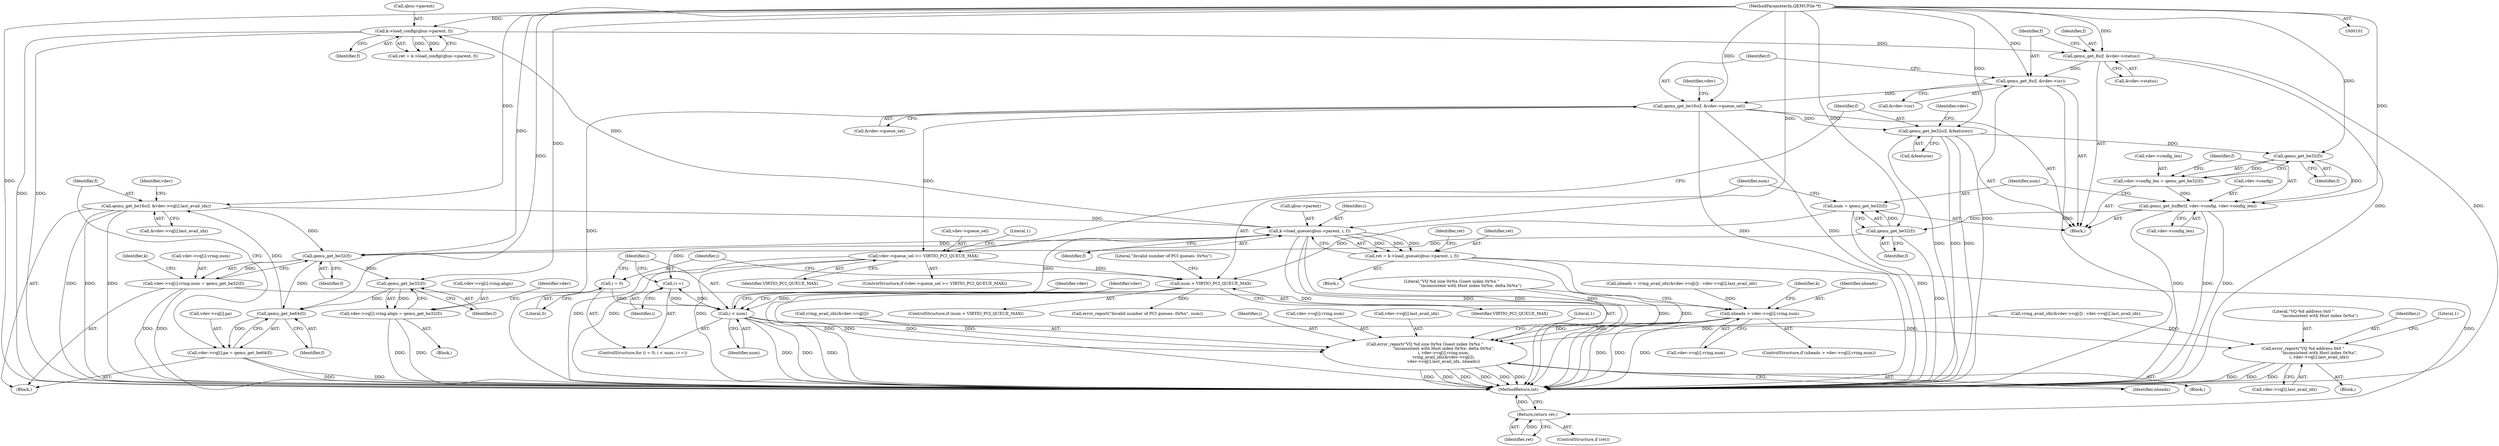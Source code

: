 digraph "0_qemu_4b53c2c72cb5541cf394033b528a6fe2a86c0ac1@array" {
"1000257" [label="(Call,qemu_get_be16s(f, &vdev->vq[i].last_avail_idx))"];
"1000255" [label="(Call,qemu_get_be64(f))"];
"1000245" [label="(Call,qemu_get_be32(f))"];
"1000228" [label="(Call,qemu_get_be32(f))"];
"1000392" [label="(Call,k->load_queue(qbus->parent, i, f))"];
"1000128" [label="(Call,k->load_config(qbus->parent, f))"];
"1000103" [label="(MethodParameterIn,QEMUFile *f)"];
"1000212" [label="(Call,i < num)"];
"1000209" [label="(Call,i = 0)"];
"1000215" [label="(Call,i++)"];
"1000198" [label="(Call,num > VIRTIO_PCI_QUEUE_MAX)"];
"1000193" [label="(Call,num = qemu_get_be32(f))"];
"1000195" [label="(Call,qemu_get_be32(f))"];
"1000185" [label="(Call,qemu_get_buffer(f, vdev->config, vdev->config_len))"];
"1000183" [label="(Call,qemu_get_be32(f))"];
"1000165" [label="(Call,qemu_get_be32s(f, &features))"];
"1000149" [label="(Call,qemu_get_be16s(f, &vdev->queue_sel))"];
"1000143" [label="(Call,qemu_get_8s(f, &vdev->isr))"];
"1000137" [label="(Call,qemu_get_8s(f, &vdev->status))"];
"1000179" [label="(Call,vdev->config_len = qemu_get_be32(f))"];
"1000156" [label="(Call,vdev->queue_sel >= VIRTIO_PCI_QUEUE_MAX)"];
"1000257" [label="(Call,qemu_get_be16s(f, &vdev->vq[i].last_avail_idx))"];
"1000218" [label="(Call,vdev->vq[i].vring.num = qemu_get_be32(f))"];
"1000320" [label="(Call,nheads > vdev->vq[i].vring.num)"];
"1000332" [label="(Call,error_report(\"VQ %d size 0x%x Guest index 0x%x \"\n                             \"inconsistent with Host index 0x%x: delta 0x%x\",\n                             i, vdev->vq[i].vring.num,\n                             vring_avail_idx(&vdev->vq[i]),\n                             vdev->vq[i].last_avail_idx, nheads))"];
"1000235" [label="(Call,vdev->vq[i].vring.align = qemu_get_be32(f))"];
"1000247" [label="(Call,vdev->vq[i].pa = qemu_get_be64(f))"];
"1000372" [label="(Call,error_report(\"VQ %d address 0x0 \"\n                         \"inconsistent with Host index 0x%x\",\n                         i, vdev->vq[i].last_avail_idx))"];
"1000390" [label="(Call,ret = k->load_queue(qbus->parent, i, f))"];
"1000400" [label="(Return,return ret;)"];
"1000375" [label="(Call,vdev->vq[i].last_avail_idx)"];
"1000396" [label="(Identifier,i)"];
"1000259" [label="(Call,&vdev->vq[i].last_avail_idx)"];
"1000209" [label="(Call,i = 0)"];
"1000216" [label="(Identifier,i)"];
"1000155" [label="(ControlStructure,if (vdev->queue_sel >= VIRTIO_PCI_QUEUE_MAX))"];
"1000235" [label="(Call,vdev->vq[i].vring.align = qemu_get_be32(f))"];
"1000371" [label="(Block,)"];
"1000234" [label="(Block,)"];
"1000138" [label="(Identifier,f)"];
"1000403" [label="(Identifier,vdev)"];
"1000401" [label="(Identifier,ret)"];
"1000331" [label="(Block,)"];
"1000358" [label="(Identifier,nheads)"];
"1000213" [label="(Identifier,i)"];
"1000196" [label="(Identifier,f)"];
"1000211" [label="(Literal,0)"];
"1000199" [label="(Identifier,num)"];
"1000393" [label="(Call,qbus->parent)"];
"1000321" [label="(Identifier,nheads)"];
"1000197" [label="(ControlStructure,if (num > VIRTIO_PCI_QUEUE_MAX))"];
"1000232" [label="(Identifier,k)"];
"1000389" [label="(Block,)"];
"1000104" [label="(Block,)"];
"1000143" [label="(Call,qemu_get_8s(f, &vdev->isr))"];
"1000193" [label="(Call,num = qemu_get_be32(f))"];
"1000322" [label="(Call,vdev->vq[i].vring.num)"];
"1000333" [label="(Literal,\"VQ %d size 0x%x Guest index 0x%x \"\n                             \"inconsistent with Host index 0x%x: delta 0x%x\")"];
"1000158" [label="(Identifier,vdev)"];
"1000236" [label="(Call,vdev->vq[i].vring.align)"];
"1000218" [label="(Call,vdev->vq[i].vring.num = qemu_get_be32(f))"];
"1000255" [label="(Call,qemu_get_be64(f))"];
"1000151" [label="(Call,&vdev->queue_sel)"];
"1000344" [label="(Call,vring_avail_idx(&vdev->vq[i]))"];
"1000247" [label="(Call,vdev->vq[i].pa = qemu_get_be64(f))"];
"1000208" [label="(ControlStructure,for (i = 0; i < num; i++))"];
"1000179" [label="(Call,vdev->config_len = qemu_get_be32(f))"];
"1000190" [label="(Call,vdev->config_len)"];
"1000160" [label="(Identifier,VIRTIO_PCI_QUEUE_MAX)"];
"1000398" [label="(ControlStructure,if (ret))"];
"1000334" [label="(Identifier,i)"];
"1000397" [label="(Identifier,f)"];
"1000198" [label="(Call,num > VIRTIO_PCI_QUEUE_MAX)"];
"1000167" [label="(Call,&features)"];
"1000203" [label="(Literal,\"Invalid number of PCI queues: 0x%x\")"];
"1000373" [label="(Literal,\"VQ %d address 0x0 \"\n                         \"inconsistent with Host index 0x%x\")"];
"1000407" [label="(MethodReturn,int)"];
"1000180" [label="(Call,vdev->config_len)"];
"1000304" [label="(Call,vring_avail_idx(&vdev->vq[i]) - vdev->vq[i].last_avail_idx)"];
"1000212" [label="(Call,i < num)"];
"1000184" [label="(Identifier,f)"];
"1000335" [label="(Call,vdev->vq[i].vring.num)"];
"1000399" [label="(Identifier,ret)"];
"1000187" [label="(Call,vdev->config)"];
"1000257" [label="(Call,qemu_get_be16s(f, &vdev->vq[i].last_avail_idx))"];
"1000215" [label="(Call,i++)"];
"1000229" [label="(Identifier,f)"];
"1000251" [label="(Identifier,vdev)"];
"1000332" [label="(Call,error_report(\"VQ %d size 0x%x Guest index 0x%x \"\n                             \"inconsistent with Host index 0x%x: delta 0x%x\",\n                             i, vdev->vq[i].vring.num,\n                             vring_avail_idx(&vdev->vq[i]),\n                             vdev->vq[i].last_avail_idx, nheads))"];
"1000103" [label="(MethodParameterIn,QEMUFile *f)"];
"1000223" [label="(Identifier,vdev)"];
"1000132" [label="(Identifier,f)"];
"1000390" [label="(Call,ret = k->load_queue(qbus->parent, i, f))"];
"1000128" [label="(Call,k->load_config(qbus->parent, f))"];
"1000150" [label="(Identifier,f)"];
"1000214" [label="(Identifier,num)"];
"1000392" [label="(Call,k->load_queue(qbus->parent, i, f))"];
"1000256" [label="(Identifier,f)"];
"1000374" [label="(Identifier,i)"];
"1000195" [label="(Call,qemu_get_be32(f))"];
"1000258" [label="(Identifier,f)"];
"1000351" [label="(Call,vdev->vq[i].last_avail_idx)"];
"1000320" [label="(Call,nheads > vdev->vq[i].vring.num)"];
"1000219" [label="(Call,vdev->vq[i].vring.num)"];
"1000271" [label="(Identifier,vdev)"];
"1000165" [label="(Call,qemu_get_be32s(f, &features))"];
"1000361" [label="(Literal,1)"];
"1000246" [label="(Identifier,f)"];
"1000156" [label="(Call,vdev->queue_sel >= VIRTIO_PCI_QUEUE_MAX)"];
"1000372" [label="(Call,error_report(\"VQ %d address 0x0 \"\n                         \"inconsistent with Host index 0x%x\",\n                         i, vdev->vq[i].last_avail_idx))"];
"1000245" [label="(Call,qemu_get_be32(f))"];
"1000302" [label="(Call,nheads = vring_avail_idx(&vdev->vq[i]) - vdev->vq[i].last_avail_idx)"];
"1000248" [label="(Call,vdev->vq[i].pa)"];
"1000166" [label="(Identifier,f)"];
"1000172" [label="(Identifier,vdev)"];
"1000217" [label="(Block,)"];
"1000202" [label="(Call,error_report(\"Invalid number of PCI queues: 0x%x\", num))"];
"1000185" [label="(Call,qemu_get_buffer(f, vdev->config, vdev->config_len))"];
"1000194" [label="(Identifier,num)"];
"1000400" [label="(Return,return ret;)"];
"1000228" [label="(Call,qemu_get_be32(f))"];
"1000139" [label="(Call,&vdev->status)"];
"1000384" [label="(Literal,1)"];
"1000186" [label="(Identifier,f)"];
"1000144" [label="(Identifier,f)"];
"1000387" [label="(Identifier,k)"];
"1000129" [label="(Call,qbus->parent)"];
"1000137" [label="(Call,qemu_get_8s(f, &vdev->status))"];
"1000319" [label="(ControlStructure,if (nheads > vdev->vq[i].vring.num))"];
"1000210" [label="(Identifier,i)"];
"1000391" [label="(Identifier,ret)"];
"1000157" [label="(Call,vdev->queue_sel)"];
"1000126" [label="(Call,ret = k->load_config(qbus->parent, f))"];
"1000149" [label="(Call,qemu_get_be16s(f, &vdev->queue_sel))"];
"1000164" [label="(Literal,1)"];
"1000200" [label="(Identifier,VIRTIO_PCI_QUEUE_MAX)"];
"1000183" [label="(Call,qemu_get_be32(f))"];
"1000145" [label="(Call,&vdev->isr)"];
"1000257" -> "1000217"  [label="AST: "];
"1000257" -> "1000259"  [label="CFG: "];
"1000258" -> "1000257"  [label="AST: "];
"1000259" -> "1000257"  [label="AST: "];
"1000271" -> "1000257"  [label="CFG: "];
"1000257" -> "1000407"  [label="DDG: "];
"1000257" -> "1000407"  [label="DDG: "];
"1000257" -> "1000407"  [label="DDG: "];
"1000257" -> "1000228"  [label="DDG: "];
"1000255" -> "1000257"  [label="DDG: "];
"1000103" -> "1000257"  [label="DDG: "];
"1000257" -> "1000392"  [label="DDG: "];
"1000255" -> "1000247"  [label="AST: "];
"1000255" -> "1000256"  [label="CFG: "];
"1000256" -> "1000255"  [label="AST: "];
"1000247" -> "1000255"  [label="CFG: "];
"1000255" -> "1000247"  [label="DDG: "];
"1000245" -> "1000255"  [label="DDG: "];
"1000228" -> "1000255"  [label="DDG: "];
"1000103" -> "1000255"  [label="DDG: "];
"1000245" -> "1000235"  [label="AST: "];
"1000245" -> "1000246"  [label="CFG: "];
"1000246" -> "1000245"  [label="AST: "];
"1000235" -> "1000245"  [label="CFG: "];
"1000245" -> "1000235"  [label="DDG: "];
"1000228" -> "1000245"  [label="DDG: "];
"1000103" -> "1000245"  [label="DDG: "];
"1000228" -> "1000218"  [label="AST: "];
"1000228" -> "1000229"  [label="CFG: "];
"1000229" -> "1000228"  [label="AST: "];
"1000218" -> "1000228"  [label="CFG: "];
"1000228" -> "1000218"  [label="DDG: "];
"1000392" -> "1000228"  [label="DDG: "];
"1000195" -> "1000228"  [label="DDG: "];
"1000103" -> "1000228"  [label="DDG: "];
"1000392" -> "1000390"  [label="AST: "];
"1000392" -> "1000397"  [label="CFG: "];
"1000393" -> "1000392"  [label="AST: "];
"1000396" -> "1000392"  [label="AST: "];
"1000397" -> "1000392"  [label="AST: "];
"1000390" -> "1000392"  [label="CFG: "];
"1000392" -> "1000407"  [label="DDG: "];
"1000392" -> "1000407"  [label="DDG: "];
"1000392" -> "1000407"  [label="DDG: "];
"1000392" -> "1000215"  [label="DDG: "];
"1000392" -> "1000390"  [label="DDG: "];
"1000392" -> "1000390"  [label="DDG: "];
"1000392" -> "1000390"  [label="DDG: "];
"1000128" -> "1000392"  [label="DDG: "];
"1000212" -> "1000392"  [label="DDG: "];
"1000103" -> "1000392"  [label="DDG: "];
"1000128" -> "1000126"  [label="AST: "];
"1000128" -> "1000132"  [label="CFG: "];
"1000129" -> "1000128"  [label="AST: "];
"1000132" -> "1000128"  [label="AST: "];
"1000126" -> "1000128"  [label="CFG: "];
"1000128" -> "1000407"  [label="DDG: "];
"1000128" -> "1000407"  [label="DDG: "];
"1000128" -> "1000126"  [label="DDG: "];
"1000128" -> "1000126"  [label="DDG: "];
"1000103" -> "1000128"  [label="DDG: "];
"1000128" -> "1000137"  [label="DDG: "];
"1000103" -> "1000101"  [label="AST: "];
"1000103" -> "1000407"  [label="DDG: "];
"1000103" -> "1000137"  [label="DDG: "];
"1000103" -> "1000143"  [label="DDG: "];
"1000103" -> "1000149"  [label="DDG: "];
"1000103" -> "1000165"  [label="DDG: "];
"1000103" -> "1000183"  [label="DDG: "];
"1000103" -> "1000185"  [label="DDG: "];
"1000103" -> "1000195"  [label="DDG: "];
"1000212" -> "1000208"  [label="AST: "];
"1000212" -> "1000214"  [label="CFG: "];
"1000213" -> "1000212"  [label="AST: "];
"1000214" -> "1000212"  [label="AST: "];
"1000223" -> "1000212"  [label="CFG: "];
"1000403" -> "1000212"  [label="CFG: "];
"1000212" -> "1000407"  [label="DDG: "];
"1000212" -> "1000407"  [label="DDG: "];
"1000212" -> "1000407"  [label="DDG: "];
"1000209" -> "1000212"  [label="DDG: "];
"1000215" -> "1000212"  [label="DDG: "];
"1000198" -> "1000212"  [label="DDG: "];
"1000212" -> "1000215"  [label="DDG: "];
"1000212" -> "1000332"  [label="DDG: "];
"1000212" -> "1000372"  [label="DDG: "];
"1000209" -> "1000208"  [label="AST: "];
"1000209" -> "1000211"  [label="CFG: "];
"1000210" -> "1000209"  [label="AST: "];
"1000211" -> "1000209"  [label="AST: "];
"1000213" -> "1000209"  [label="CFG: "];
"1000215" -> "1000208"  [label="AST: "];
"1000215" -> "1000216"  [label="CFG: "];
"1000216" -> "1000215"  [label="AST: "];
"1000213" -> "1000215"  [label="CFG: "];
"1000198" -> "1000197"  [label="AST: "];
"1000198" -> "1000200"  [label="CFG: "];
"1000199" -> "1000198"  [label="AST: "];
"1000200" -> "1000198"  [label="AST: "];
"1000203" -> "1000198"  [label="CFG: "];
"1000210" -> "1000198"  [label="CFG: "];
"1000198" -> "1000407"  [label="DDG: "];
"1000198" -> "1000407"  [label="DDG: "];
"1000193" -> "1000198"  [label="DDG: "];
"1000156" -> "1000198"  [label="DDG: "];
"1000198" -> "1000202"  [label="DDG: "];
"1000193" -> "1000104"  [label="AST: "];
"1000193" -> "1000195"  [label="CFG: "];
"1000194" -> "1000193"  [label="AST: "];
"1000195" -> "1000193"  [label="AST: "];
"1000199" -> "1000193"  [label="CFG: "];
"1000193" -> "1000407"  [label="DDG: "];
"1000195" -> "1000193"  [label="DDG: "];
"1000195" -> "1000196"  [label="CFG: "];
"1000196" -> "1000195"  [label="AST: "];
"1000195" -> "1000407"  [label="DDG: "];
"1000185" -> "1000195"  [label="DDG: "];
"1000185" -> "1000104"  [label="AST: "];
"1000185" -> "1000190"  [label="CFG: "];
"1000186" -> "1000185"  [label="AST: "];
"1000187" -> "1000185"  [label="AST: "];
"1000190" -> "1000185"  [label="AST: "];
"1000194" -> "1000185"  [label="CFG: "];
"1000185" -> "1000407"  [label="DDG: "];
"1000185" -> "1000407"  [label="DDG: "];
"1000185" -> "1000407"  [label="DDG: "];
"1000183" -> "1000185"  [label="DDG: "];
"1000179" -> "1000185"  [label="DDG: "];
"1000183" -> "1000179"  [label="AST: "];
"1000183" -> "1000184"  [label="CFG: "];
"1000184" -> "1000183"  [label="AST: "];
"1000179" -> "1000183"  [label="CFG: "];
"1000183" -> "1000179"  [label="DDG: "];
"1000165" -> "1000183"  [label="DDG: "];
"1000165" -> "1000104"  [label="AST: "];
"1000165" -> "1000167"  [label="CFG: "];
"1000166" -> "1000165"  [label="AST: "];
"1000167" -> "1000165"  [label="AST: "];
"1000172" -> "1000165"  [label="CFG: "];
"1000165" -> "1000407"  [label="DDG: "];
"1000165" -> "1000407"  [label="DDG: "];
"1000165" -> "1000407"  [label="DDG: "];
"1000149" -> "1000165"  [label="DDG: "];
"1000149" -> "1000104"  [label="AST: "];
"1000149" -> "1000151"  [label="CFG: "];
"1000150" -> "1000149"  [label="AST: "];
"1000151" -> "1000149"  [label="AST: "];
"1000158" -> "1000149"  [label="CFG: "];
"1000149" -> "1000407"  [label="DDG: "];
"1000149" -> "1000407"  [label="DDG: "];
"1000149" -> "1000407"  [label="DDG: "];
"1000143" -> "1000149"  [label="DDG: "];
"1000149" -> "1000156"  [label="DDG: "];
"1000143" -> "1000104"  [label="AST: "];
"1000143" -> "1000145"  [label="CFG: "];
"1000144" -> "1000143"  [label="AST: "];
"1000145" -> "1000143"  [label="AST: "];
"1000150" -> "1000143"  [label="CFG: "];
"1000143" -> "1000407"  [label="DDG: "];
"1000143" -> "1000407"  [label="DDG: "];
"1000137" -> "1000143"  [label="DDG: "];
"1000137" -> "1000104"  [label="AST: "];
"1000137" -> "1000139"  [label="CFG: "];
"1000138" -> "1000137"  [label="AST: "];
"1000139" -> "1000137"  [label="AST: "];
"1000144" -> "1000137"  [label="CFG: "];
"1000137" -> "1000407"  [label="DDG: "];
"1000137" -> "1000407"  [label="DDG: "];
"1000179" -> "1000104"  [label="AST: "];
"1000180" -> "1000179"  [label="AST: "];
"1000186" -> "1000179"  [label="CFG: "];
"1000156" -> "1000155"  [label="AST: "];
"1000156" -> "1000160"  [label="CFG: "];
"1000157" -> "1000156"  [label="AST: "];
"1000160" -> "1000156"  [label="AST: "];
"1000164" -> "1000156"  [label="CFG: "];
"1000166" -> "1000156"  [label="CFG: "];
"1000156" -> "1000407"  [label="DDG: "];
"1000156" -> "1000407"  [label="DDG: "];
"1000156" -> "1000407"  [label="DDG: "];
"1000218" -> "1000217"  [label="AST: "];
"1000219" -> "1000218"  [label="AST: "];
"1000232" -> "1000218"  [label="CFG: "];
"1000218" -> "1000407"  [label="DDG: "];
"1000218" -> "1000407"  [label="DDG: "];
"1000218" -> "1000320"  [label="DDG: "];
"1000320" -> "1000319"  [label="AST: "];
"1000320" -> "1000322"  [label="CFG: "];
"1000321" -> "1000320"  [label="AST: "];
"1000322" -> "1000320"  [label="AST: "];
"1000333" -> "1000320"  [label="CFG: "];
"1000387" -> "1000320"  [label="CFG: "];
"1000320" -> "1000407"  [label="DDG: "];
"1000320" -> "1000407"  [label="DDG: "];
"1000320" -> "1000407"  [label="DDG: "];
"1000302" -> "1000320"  [label="DDG: "];
"1000320" -> "1000332"  [label="DDG: "];
"1000320" -> "1000332"  [label="DDG: "];
"1000332" -> "1000331"  [label="AST: "];
"1000332" -> "1000358"  [label="CFG: "];
"1000333" -> "1000332"  [label="AST: "];
"1000334" -> "1000332"  [label="AST: "];
"1000335" -> "1000332"  [label="AST: "];
"1000344" -> "1000332"  [label="AST: "];
"1000351" -> "1000332"  [label="AST: "];
"1000358" -> "1000332"  [label="AST: "];
"1000361" -> "1000332"  [label="CFG: "];
"1000332" -> "1000407"  [label="DDG: "];
"1000332" -> "1000407"  [label="DDG: "];
"1000332" -> "1000407"  [label="DDG: "];
"1000332" -> "1000407"  [label="DDG: "];
"1000332" -> "1000407"  [label="DDG: "];
"1000332" -> "1000407"  [label="DDG: "];
"1000344" -> "1000332"  [label="DDG: "];
"1000304" -> "1000332"  [label="DDG: "];
"1000235" -> "1000234"  [label="AST: "];
"1000236" -> "1000235"  [label="AST: "];
"1000251" -> "1000235"  [label="CFG: "];
"1000235" -> "1000407"  [label="DDG: "];
"1000235" -> "1000407"  [label="DDG: "];
"1000247" -> "1000217"  [label="AST: "];
"1000248" -> "1000247"  [label="AST: "];
"1000258" -> "1000247"  [label="CFG: "];
"1000247" -> "1000407"  [label="DDG: "];
"1000247" -> "1000407"  [label="DDG: "];
"1000372" -> "1000371"  [label="AST: "];
"1000372" -> "1000375"  [label="CFG: "];
"1000373" -> "1000372"  [label="AST: "];
"1000374" -> "1000372"  [label="AST: "];
"1000375" -> "1000372"  [label="AST: "];
"1000384" -> "1000372"  [label="CFG: "];
"1000372" -> "1000407"  [label="DDG: "];
"1000372" -> "1000407"  [label="DDG: "];
"1000372" -> "1000407"  [label="DDG: "];
"1000304" -> "1000372"  [label="DDG: "];
"1000390" -> "1000389"  [label="AST: "];
"1000391" -> "1000390"  [label="AST: "];
"1000399" -> "1000390"  [label="CFG: "];
"1000390" -> "1000407"  [label="DDG: "];
"1000390" -> "1000407"  [label="DDG: "];
"1000390" -> "1000400"  [label="DDG: "];
"1000400" -> "1000398"  [label="AST: "];
"1000400" -> "1000401"  [label="CFG: "];
"1000401" -> "1000400"  [label="AST: "];
"1000407" -> "1000400"  [label="CFG: "];
"1000400" -> "1000407"  [label="DDG: "];
"1000401" -> "1000400"  [label="DDG: "];
}
